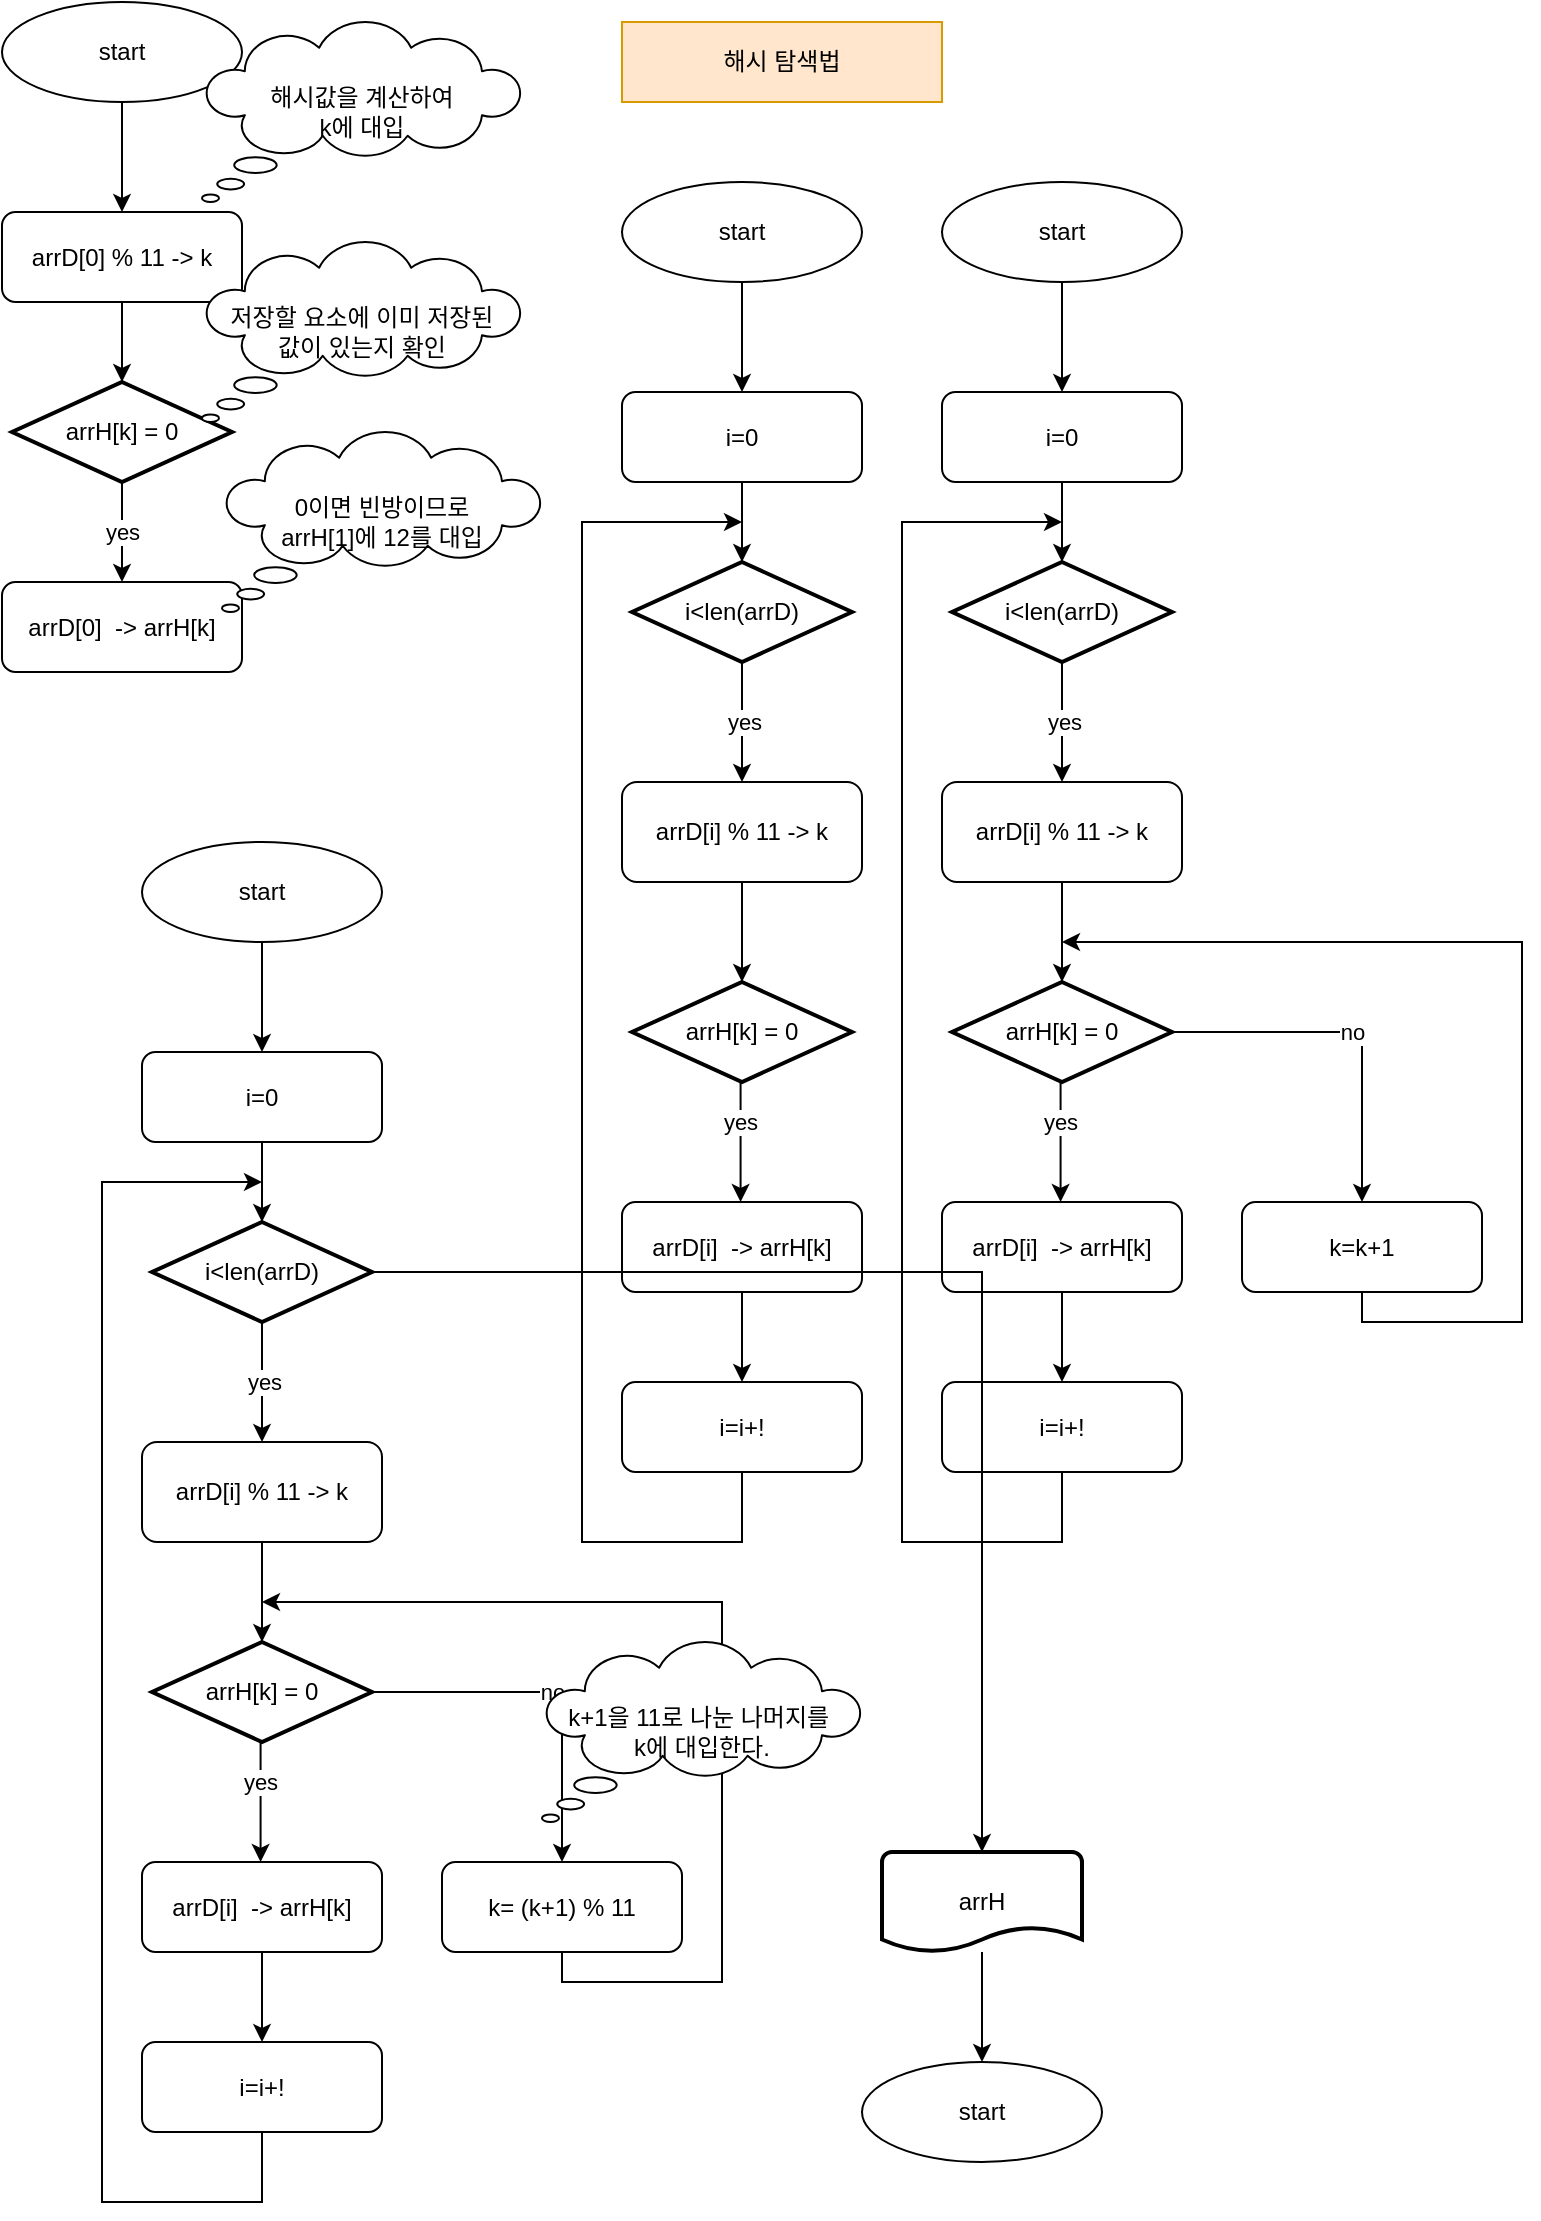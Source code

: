 <mxfile version="16.4.0" type="device"><diagram id="QE8LeXAcvW2riEaShzFC" name="페이지-1"><mxGraphModel dx="726" dy="921" grid="1" gridSize="10" guides="1" tooltips="1" connect="1" arrows="1" fold="1" page="1" pageScale="1" pageWidth="827" pageHeight="1169" math="0" shadow="0"><root><mxCell id="0"/><mxCell id="1" parent="0"/><mxCell id="lOkJV1PPlYzQMb73i1YL-1" value="해시 탐색법" style="rounded=0;whiteSpace=wrap;html=1;fillColor=#ffe6cc;strokeColor=#d79b00;" vertex="1" parent="1"><mxGeometry x="320" y="40" width="160" height="40" as="geometry"/></mxCell><mxCell id="lOkJV1PPlYzQMb73i1YL-167" value="" style="edgeStyle=orthogonalEdgeStyle;rounded=0;orthogonalLoop=1;jettySize=auto;html=1;" edge="1" parent="1" source="lOkJV1PPlYzQMb73i1YL-160" target="lOkJV1PPlYzQMb73i1YL-166"><mxGeometry relative="1" as="geometry"/></mxCell><mxCell id="lOkJV1PPlYzQMb73i1YL-160" value="start" style="ellipse;whiteSpace=wrap;html=1;" vertex="1" parent="1"><mxGeometry x="10" y="30" width="120" height="50" as="geometry"/></mxCell><mxCell id="lOkJV1PPlYzQMb73i1YL-211" style="edgeStyle=orthogonalEdgeStyle;rounded=0;orthogonalLoop=1;jettySize=auto;html=1;" edge="1" parent="1" source="lOkJV1PPlYzQMb73i1YL-166" target="lOkJV1PPlYzQMb73i1YL-209"><mxGeometry relative="1" as="geometry"/></mxCell><mxCell id="lOkJV1PPlYzQMb73i1YL-166" value="arrD[0] % 11 -&amp;gt; k" style="rounded=1;whiteSpace=wrap;html=1;" vertex="1" parent="1"><mxGeometry x="10" y="135" width="120" height="45" as="geometry"/></mxCell><mxCell id="lOkJV1PPlYzQMb73i1YL-212" value="yes" style="edgeStyle=orthogonalEdgeStyle;rounded=0;orthogonalLoop=1;jettySize=auto;html=1;entryX=0.5;entryY=0;entryDx=0;entryDy=0;" edge="1" parent="1" source="lOkJV1PPlYzQMb73i1YL-209" target="lOkJV1PPlYzQMb73i1YL-210"><mxGeometry relative="1" as="geometry"/></mxCell><mxCell id="lOkJV1PPlYzQMb73i1YL-209" value="arrH[k] = 0" style="strokeWidth=2;html=1;shape=mxgraph.flowchart.decision;whiteSpace=wrap;" vertex="1" parent="1"><mxGeometry x="15" y="220" width="110" height="50" as="geometry"/></mxCell><mxCell id="lOkJV1PPlYzQMb73i1YL-210" value="arrD[0]&amp;nbsp; -&amp;gt; arrH[k]" style="rounded=1;whiteSpace=wrap;html=1;" vertex="1" parent="1"><mxGeometry x="10" y="320" width="120" height="45" as="geometry"/></mxCell><mxCell id="lOkJV1PPlYzQMb73i1YL-213" value="해시값을 계산하여 &lt;br&gt;k에 대입" style="whiteSpace=wrap;html=1;shape=mxgraph.basic.cloud_callout" vertex="1" parent="1"><mxGeometry x="110" y="40" width="160" height="90" as="geometry"/></mxCell><mxCell id="lOkJV1PPlYzQMb73i1YL-214" value="저장할 요소에 이미 저장된&lt;br&gt;값이 있는지 확인" style="whiteSpace=wrap;html=1;shape=mxgraph.basic.cloud_callout" vertex="1" parent="1"><mxGeometry x="110" y="150" width="160" height="90" as="geometry"/></mxCell><mxCell id="lOkJV1PPlYzQMb73i1YL-215" value="0이면 빈방이므로&lt;br&gt;arrH[1]에 12를 대입" style="whiteSpace=wrap;html=1;shape=mxgraph.basic.cloud_callout" vertex="1" parent="1"><mxGeometry x="120" y="245" width="160" height="90" as="geometry"/></mxCell><mxCell id="lOkJV1PPlYzQMb73i1YL-216" value="" style="edgeStyle=orthogonalEdgeStyle;rounded=0;orthogonalLoop=1;jettySize=auto;html=1;" edge="1" source="lOkJV1PPlYzQMb73i1YL-217" target="lOkJV1PPlYzQMb73i1YL-219" parent="1"><mxGeometry relative="1" as="geometry"/></mxCell><mxCell id="lOkJV1PPlYzQMb73i1YL-217" value="start" style="ellipse;whiteSpace=wrap;html=1;" vertex="1" parent="1"><mxGeometry x="320" y="120" width="120" height="50" as="geometry"/></mxCell><mxCell id="lOkJV1PPlYzQMb73i1YL-218" style="edgeStyle=orthogonalEdgeStyle;rounded=0;orthogonalLoop=1;jettySize=auto;html=1;" edge="1" source="lOkJV1PPlYzQMb73i1YL-219" target="lOkJV1PPlYzQMb73i1YL-221" parent="1"><mxGeometry relative="1" as="geometry"/></mxCell><mxCell id="lOkJV1PPlYzQMb73i1YL-219" value="i=0" style="rounded=1;whiteSpace=wrap;html=1;" vertex="1" parent="1"><mxGeometry x="320" y="225" width="120" height="45" as="geometry"/></mxCell><mxCell id="lOkJV1PPlYzQMb73i1YL-220" value="yes" style="edgeStyle=orthogonalEdgeStyle;rounded=0;orthogonalLoop=1;jettySize=auto;html=1;" edge="1" source="lOkJV1PPlYzQMb73i1YL-221" parent="1"><mxGeometry relative="1" as="geometry"><mxPoint x="380" y="420" as="targetPoint"/><mxPoint as="offset"/></mxGeometry></mxCell><mxCell id="lOkJV1PPlYzQMb73i1YL-221" value="i&amp;lt;len(arrD)" style="strokeWidth=2;html=1;shape=mxgraph.flowchart.decision;whiteSpace=wrap;" vertex="1" parent="1"><mxGeometry x="325" y="310" width="110" height="50" as="geometry"/></mxCell><mxCell id="lOkJV1PPlYzQMb73i1YL-226" style="edgeStyle=orthogonalEdgeStyle;rounded=0;orthogonalLoop=1;jettySize=auto;html=1;" edge="1" parent="1" source="lOkJV1PPlYzQMb73i1YL-222"><mxGeometry relative="1" as="geometry"><mxPoint x="380" y="720" as="targetPoint"/></mxGeometry></mxCell><mxCell id="lOkJV1PPlYzQMb73i1YL-222" value="arrD[i]&amp;nbsp; -&amp;gt; arrH[k]" style="rounded=1;whiteSpace=wrap;html=1;" vertex="1" parent="1"><mxGeometry x="320" y="630" width="120" height="45" as="geometry"/></mxCell><mxCell id="lOkJV1PPlYzQMb73i1YL-227" style="edgeStyle=orthogonalEdgeStyle;rounded=0;orthogonalLoop=1;jettySize=auto;html=1;" edge="1" parent="1" source="lOkJV1PPlYzQMb73i1YL-225"><mxGeometry relative="1" as="geometry"><mxPoint x="380" y="290" as="targetPoint"/><Array as="points"><mxPoint x="380" y="800"/><mxPoint x="300" y="800"/><mxPoint x="300" y="290"/></Array></mxGeometry></mxCell><mxCell id="lOkJV1PPlYzQMb73i1YL-225" value="i=i+!" style="rounded=1;whiteSpace=wrap;html=1;" vertex="1" parent="1"><mxGeometry x="320" y="720" width="120" height="45" as="geometry"/></mxCell><mxCell id="lOkJV1PPlYzQMb73i1YL-234" value="" style="edgeStyle=orthogonalEdgeStyle;rounded=0;orthogonalLoop=1;jettySize=auto;html=1;" edge="1" parent="1" source="lOkJV1PPlYzQMb73i1YL-228" target="lOkJV1PPlYzQMb73i1YL-229"><mxGeometry relative="1" as="geometry"/></mxCell><mxCell id="lOkJV1PPlYzQMb73i1YL-228" value="arrD[i] % 11 -&amp;gt; k" style="rounded=1;whiteSpace=wrap;html=1;" vertex="1" parent="1"><mxGeometry x="320" y="420" width="120" height="50" as="geometry"/></mxCell><mxCell id="lOkJV1PPlYzQMb73i1YL-229" value="arrH[k] = 0" style="strokeWidth=2;html=1;shape=mxgraph.flowchart.decision;whiteSpace=wrap;" vertex="1" parent="1"><mxGeometry x="325" y="520" width="110" height="50" as="geometry"/></mxCell><mxCell id="lOkJV1PPlYzQMb73i1YL-233" value="yes" style="edgeStyle=orthogonalEdgeStyle;rounded=0;orthogonalLoop=1;jettySize=auto;html=1;entryX=0.5;entryY=0;entryDx=0;entryDy=0;" edge="1" parent="1"><mxGeometry x="-0.333" relative="1" as="geometry"><mxPoint x="379.29" y="570.0" as="sourcePoint"/><mxPoint x="379.29" y="630.0" as="targetPoint"/><mxPoint as="offset"/></mxGeometry></mxCell><mxCell id="lOkJV1PPlYzQMb73i1YL-235" value="" style="edgeStyle=orthogonalEdgeStyle;rounded=0;orthogonalLoop=1;jettySize=auto;html=1;" edge="1" parent="1" source="lOkJV1PPlYzQMb73i1YL-236" target="lOkJV1PPlYzQMb73i1YL-238"><mxGeometry relative="1" as="geometry"/></mxCell><mxCell id="lOkJV1PPlYzQMb73i1YL-236" value="start" style="ellipse;whiteSpace=wrap;html=1;" vertex="1" parent="1"><mxGeometry x="480" y="120" width="120" height="50" as="geometry"/></mxCell><mxCell id="lOkJV1PPlYzQMb73i1YL-237" style="edgeStyle=orthogonalEdgeStyle;rounded=0;orthogonalLoop=1;jettySize=auto;html=1;" edge="1" parent="1" source="lOkJV1PPlYzQMb73i1YL-238" target="lOkJV1PPlYzQMb73i1YL-240"><mxGeometry relative="1" as="geometry"/></mxCell><mxCell id="lOkJV1PPlYzQMb73i1YL-238" value="i=0" style="rounded=1;whiteSpace=wrap;html=1;" vertex="1" parent="1"><mxGeometry x="480" y="225" width="120" height="45" as="geometry"/></mxCell><mxCell id="lOkJV1PPlYzQMb73i1YL-239" value="yes" style="edgeStyle=orthogonalEdgeStyle;rounded=0;orthogonalLoop=1;jettySize=auto;html=1;" edge="1" parent="1" source="lOkJV1PPlYzQMb73i1YL-240"><mxGeometry relative="1" as="geometry"><mxPoint x="540" y="420" as="targetPoint"/><mxPoint as="offset"/></mxGeometry></mxCell><mxCell id="lOkJV1PPlYzQMb73i1YL-240" value="i&amp;lt;len(arrD)" style="strokeWidth=2;html=1;shape=mxgraph.flowchart.decision;whiteSpace=wrap;" vertex="1" parent="1"><mxGeometry x="485" y="310" width="110" height="50" as="geometry"/></mxCell><mxCell id="lOkJV1PPlYzQMb73i1YL-241" style="edgeStyle=orthogonalEdgeStyle;rounded=0;orthogonalLoop=1;jettySize=auto;html=1;" edge="1" parent="1" source="lOkJV1PPlYzQMb73i1YL-242"><mxGeometry relative="1" as="geometry"><mxPoint x="540" y="720" as="targetPoint"/></mxGeometry></mxCell><mxCell id="lOkJV1PPlYzQMb73i1YL-242" value="arrD[i]&amp;nbsp; -&amp;gt; arrH[k]" style="rounded=1;whiteSpace=wrap;html=1;" vertex="1" parent="1"><mxGeometry x="480" y="630" width="120" height="45" as="geometry"/></mxCell><mxCell id="lOkJV1PPlYzQMb73i1YL-243" style="edgeStyle=orthogonalEdgeStyle;rounded=0;orthogonalLoop=1;jettySize=auto;html=1;" edge="1" parent="1" source="lOkJV1PPlYzQMb73i1YL-244"><mxGeometry relative="1" as="geometry"><mxPoint x="540" y="290" as="targetPoint"/><Array as="points"><mxPoint x="540" y="800"/><mxPoint x="460" y="800"/><mxPoint x="460" y="290"/></Array></mxGeometry></mxCell><mxCell id="lOkJV1PPlYzQMb73i1YL-244" value="i=i+!" style="rounded=1;whiteSpace=wrap;html=1;" vertex="1" parent="1"><mxGeometry x="480" y="720" width="120" height="45" as="geometry"/></mxCell><mxCell id="lOkJV1PPlYzQMb73i1YL-245" value="" style="edgeStyle=orthogonalEdgeStyle;rounded=0;orthogonalLoop=1;jettySize=auto;html=1;" edge="1" parent="1" source="lOkJV1PPlYzQMb73i1YL-246" target="lOkJV1PPlYzQMb73i1YL-247"><mxGeometry relative="1" as="geometry"/></mxCell><mxCell id="lOkJV1PPlYzQMb73i1YL-246" value="arrD[i] % 11 -&amp;gt; k" style="rounded=1;whiteSpace=wrap;html=1;" vertex="1" parent="1"><mxGeometry x="480" y="420" width="120" height="50" as="geometry"/></mxCell><mxCell id="lOkJV1PPlYzQMb73i1YL-250" value="no" style="edgeStyle=orthogonalEdgeStyle;rounded=0;orthogonalLoop=1;jettySize=auto;html=1;entryX=0.5;entryY=0;entryDx=0;entryDy=0;" edge="1" parent="1" source="lOkJV1PPlYzQMb73i1YL-247" target="lOkJV1PPlYzQMb73i1YL-249"><mxGeometry relative="1" as="geometry"/></mxCell><mxCell id="lOkJV1PPlYzQMb73i1YL-247" value="arrH[k] = 0" style="strokeWidth=2;html=1;shape=mxgraph.flowchart.decision;whiteSpace=wrap;" vertex="1" parent="1"><mxGeometry x="485" y="520" width="110" height="50" as="geometry"/></mxCell><mxCell id="lOkJV1PPlYzQMb73i1YL-248" value="yes" style="edgeStyle=orthogonalEdgeStyle;rounded=0;orthogonalLoop=1;jettySize=auto;html=1;entryX=0.5;entryY=0;entryDx=0;entryDy=0;" edge="1" parent="1"><mxGeometry x="-0.333" relative="1" as="geometry"><mxPoint x="539.29" y="570.0" as="sourcePoint"/><mxPoint x="539.29" y="630.0" as="targetPoint"/><mxPoint as="offset"/></mxGeometry></mxCell><mxCell id="lOkJV1PPlYzQMb73i1YL-251" style="edgeStyle=orthogonalEdgeStyle;rounded=0;orthogonalLoop=1;jettySize=auto;html=1;" edge="1" parent="1" source="lOkJV1PPlYzQMb73i1YL-249"><mxGeometry relative="1" as="geometry"><mxPoint x="540" y="500" as="targetPoint"/><Array as="points"><mxPoint x="690" y="690"/><mxPoint x="770" y="690"/></Array></mxGeometry></mxCell><mxCell id="lOkJV1PPlYzQMb73i1YL-249" value="k=k+1" style="rounded=1;whiteSpace=wrap;html=1;" vertex="1" parent="1"><mxGeometry x="630" y="630" width="120" height="45" as="geometry"/></mxCell><mxCell id="lOkJV1PPlYzQMb73i1YL-269" value="" style="edgeStyle=orthogonalEdgeStyle;rounded=0;orthogonalLoop=1;jettySize=auto;html=1;" edge="1" parent="1" source="lOkJV1PPlYzQMb73i1YL-270" target="lOkJV1PPlYzQMb73i1YL-272"><mxGeometry relative="1" as="geometry"/></mxCell><mxCell id="lOkJV1PPlYzQMb73i1YL-270" value="start" style="ellipse;whiteSpace=wrap;html=1;" vertex="1" parent="1"><mxGeometry x="80" y="450" width="120" height="50" as="geometry"/></mxCell><mxCell id="lOkJV1PPlYzQMb73i1YL-271" style="edgeStyle=orthogonalEdgeStyle;rounded=0;orthogonalLoop=1;jettySize=auto;html=1;" edge="1" parent="1" source="lOkJV1PPlYzQMb73i1YL-272" target="lOkJV1PPlYzQMb73i1YL-274"><mxGeometry relative="1" as="geometry"/></mxCell><mxCell id="lOkJV1PPlYzQMb73i1YL-272" value="i=0" style="rounded=1;whiteSpace=wrap;html=1;" vertex="1" parent="1"><mxGeometry x="80" y="555" width="120" height="45" as="geometry"/></mxCell><mxCell id="lOkJV1PPlYzQMb73i1YL-273" value="yes" style="edgeStyle=orthogonalEdgeStyle;rounded=0;orthogonalLoop=1;jettySize=auto;html=1;" edge="1" parent="1" source="lOkJV1PPlYzQMb73i1YL-274"><mxGeometry relative="1" as="geometry"><mxPoint x="140" y="750" as="targetPoint"/><mxPoint as="offset"/></mxGeometry></mxCell><mxCell id="lOkJV1PPlYzQMb73i1YL-289" style="edgeStyle=orthogonalEdgeStyle;rounded=0;orthogonalLoop=1;jettySize=auto;html=1;entryX=0.5;entryY=0;entryDx=0;entryDy=0;entryPerimeter=0;" edge="1" parent="1" source="lOkJV1PPlYzQMb73i1YL-274" target="lOkJV1PPlYzQMb73i1YL-287"><mxGeometry relative="1" as="geometry"/></mxCell><mxCell id="lOkJV1PPlYzQMb73i1YL-274" value="i&amp;lt;len(arrD)" style="strokeWidth=2;html=1;shape=mxgraph.flowchart.decision;whiteSpace=wrap;" vertex="1" parent="1"><mxGeometry x="85" y="640" width="110" height="50" as="geometry"/></mxCell><mxCell id="lOkJV1PPlYzQMb73i1YL-275" style="edgeStyle=orthogonalEdgeStyle;rounded=0;orthogonalLoop=1;jettySize=auto;html=1;" edge="1" parent="1" source="lOkJV1PPlYzQMb73i1YL-276"><mxGeometry relative="1" as="geometry"><mxPoint x="140" y="1050.0" as="targetPoint"/></mxGeometry></mxCell><mxCell id="lOkJV1PPlYzQMb73i1YL-276" value="arrD[i]&amp;nbsp; -&amp;gt; arrH[k]" style="rounded=1;whiteSpace=wrap;html=1;" vertex="1" parent="1"><mxGeometry x="80" y="960" width="120" height="45" as="geometry"/></mxCell><mxCell id="lOkJV1PPlYzQMb73i1YL-277" style="edgeStyle=orthogonalEdgeStyle;rounded=0;orthogonalLoop=1;jettySize=auto;html=1;" edge="1" parent="1" source="lOkJV1PPlYzQMb73i1YL-278"><mxGeometry relative="1" as="geometry"><mxPoint x="140" y="620" as="targetPoint"/><Array as="points"><mxPoint x="140" y="1130"/><mxPoint x="60" y="1130"/><mxPoint x="60" y="620"/></Array></mxGeometry></mxCell><mxCell id="lOkJV1PPlYzQMb73i1YL-278" value="i=i+!" style="rounded=1;whiteSpace=wrap;html=1;" vertex="1" parent="1"><mxGeometry x="80" y="1050" width="120" height="45" as="geometry"/></mxCell><mxCell id="lOkJV1PPlYzQMb73i1YL-279" value="" style="edgeStyle=orthogonalEdgeStyle;rounded=0;orthogonalLoop=1;jettySize=auto;html=1;" edge="1" parent="1" source="lOkJV1PPlYzQMb73i1YL-280" target="lOkJV1PPlYzQMb73i1YL-282"><mxGeometry relative="1" as="geometry"/></mxCell><mxCell id="lOkJV1PPlYzQMb73i1YL-280" value="arrD[i] % 11 -&amp;gt; k" style="rounded=1;whiteSpace=wrap;html=1;" vertex="1" parent="1"><mxGeometry x="80" y="750" width="120" height="50" as="geometry"/></mxCell><mxCell id="lOkJV1PPlYzQMb73i1YL-281" value="no" style="edgeStyle=orthogonalEdgeStyle;rounded=0;orthogonalLoop=1;jettySize=auto;html=1;entryX=0.5;entryY=0;entryDx=0;entryDy=0;" edge="1" parent="1" source="lOkJV1PPlYzQMb73i1YL-282" target="lOkJV1PPlYzQMb73i1YL-285"><mxGeometry relative="1" as="geometry"/></mxCell><mxCell id="lOkJV1PPlYzQMb73i1YL-282" value="arrH[k] = 0" style="strokeWidth=2;html=1;shape=mxgraph.flowchart.decision;whiteSpace=wrap;" vertex="1" parent="1"><mxGeometry x="85" y="850" width="110" height="50" as="geometry"/></mxCell><mxCell id="lOkJV1PPlYzQMb73i1YL-283" value="yes" style="edgeStyle=orthogonalEdgeStyle;rounded=0;orthogonalLoop=1;jettySize=auto;html=1;entryX=0.5;entryY=0;entryDx=0;entryDy=0;" edge="1" parent="1"><mxGeometry x="-0.333" relative="1" as="geometry"><mxPoint x="139.29" y="900.0" as="sourcePoint"/><mxPoint x="139.29" y="960.0" as="targetPoint"/><mxPoint as="offset"/></mxGeometry></mxCell><mxCell id="lOkJV1PPlYzQMb73i1YL-284" style="edgeStyle=orthogonalEdgeStyle;rounded=0;orthogonalLoop=1;jettySize=auto;html=1;" edge="1" parent="1" source="lOkJV1PPlYzQMb73i1YL-285"><mxGeometry relative="1" as="geometry"><mxPoint x="140" y="830" as="targetPoint"/><Array as="points"><mxPoint x="290" y="1020"/><mxPoint x="370" y="1020"/></Array></mxGeometry></mxCell><mxCell id="lOkJV1PPlYzQMb73i1YL-285" value="k= (k+1) % 11" style="rounded=1;whiteSpace=wrap;html=1;" vertex="1" parent="1"><mxGeometry x="230" y="960" width="120" height="45" as="geometry"/></mxCell><mxCell id="lOkJV1PPlYzQMb73i1YL-286" value="k+1을 11로 나눈 나머지를&amp;nbsp;&lt;br&gt;k에 대입한다." style="whiteSpace=wrap;html=1;shape=mxgraph.basic.cloud_callout" vertex="1" parent="1"><mxGeometry x="280" y="850" width="160" height="90" as="geometry"/></mxCell><mxCell id="lOkJV1PPlYzQMb73i1YL-290" style="edgeStyle=orthogonalEdgeStyle;rounded=0;orthogonalLoop=1;jettySize=auto;html=1;" edge="1" parent="1" source="lOkJV1PPlYzQMb73i1YL-287" target="lOkJV1PPlYzQMb73i1YL-288"><mxGeometry relative="1" as="geometry"/></mxCell><mxCell id="lOkJV1PPlYzQMb73i1YL-287" value="arrH" style="strokeWidth=2;html=1;shape=mxgraph.flowchart.document2;whiteSpace=wrap;size=0.25;" vertex="1" parent="1"><mxGeometry x="450" y="955" width="100" height="50" as="geometry"/></mxCell><mxCell id="lOkJV1PPlYzQMb73i1YL-288" value="start" style="ellipse;whiteSpace=wrap;html=1;" vertex="1" parent="1"><mxGeometry x="440" y="1060" width="120" height="50" as="geometry"/></mxCell></root></mxGraphModel></diagram></mxfile>